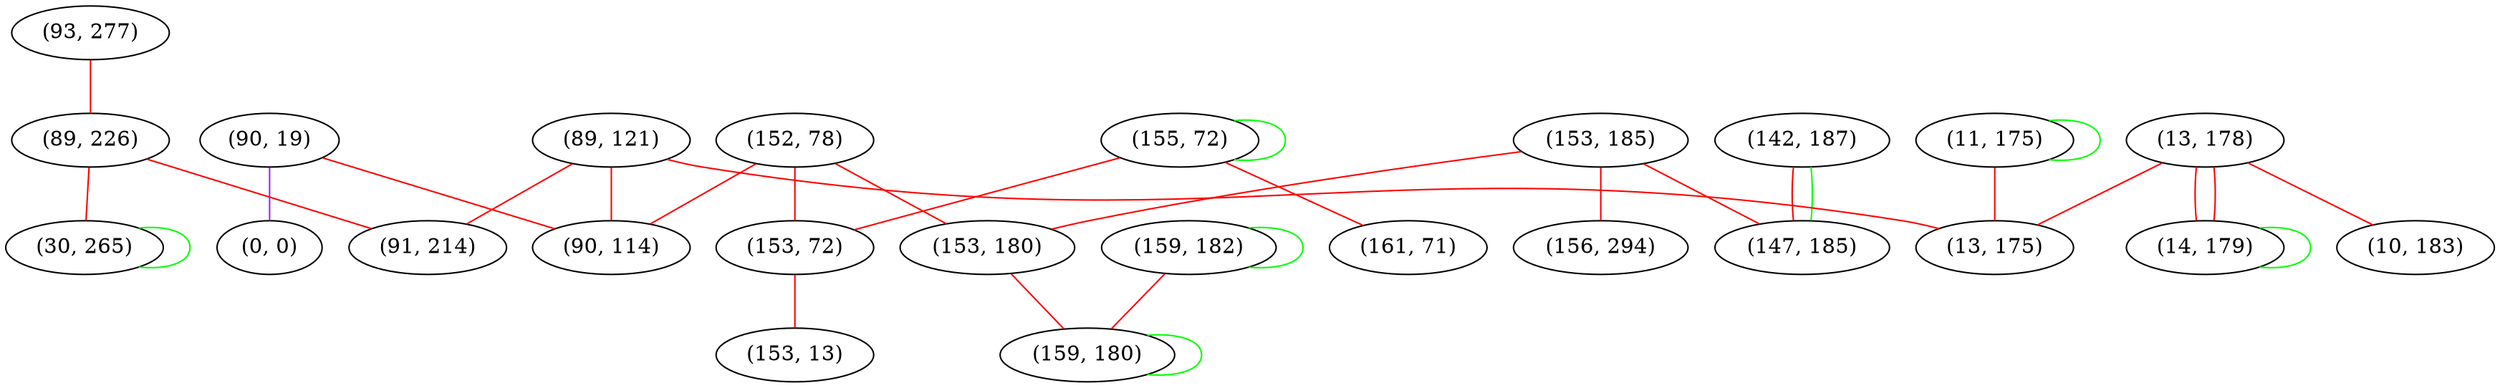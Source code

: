graph "" {
"(93, 277)";
"(153, 185)";
"(142, 187)";
"(89, 226)";
"(159, 182)";
"(13, 178)";
"(11, 175)";
"(156, 294)";
"(152, 78)";
"(14, 179)";
"(30, 265)";
"(89, 121)";
"(155, 72)";
"(90, 19)";
"(90, 114)";
"(0, 0)";
"(147, 185)";
"(153, 180)";
"(161, 71)";
"(159, 180)";
"(153, 72)";
"(91, 214)";
"(13, 175)";
"(153, 13)";
"(10, 183)";
"(93, 277)" -- "(89, 226)"  [color=red, key=0, weight=1];
"(153, 185)" -- "(147, 185)"  [color=red, key=0, weight=1];
"(153, 185)" -- "(156, 294)"  [color=red, key=0, weight=1];
"(153, 185)" -- "(153, 180)"  [color=red, key=0, weight=1];
"(142, 187)" -- "(147, 185)"  [color=red, key=0, weight=1];
"(142, 187)" -- "(147, 185)"  [color=green, key=1, weight=2];
"(89, 226)" -- "(30, 265)"  [color=red, key=0, weight=1];
"(89, 226)" -- "(91, 214)"  [color=red, key=0, weight=1];
"(159, 182)" -- "(159, 180)"  [color=red, key=0, weight=1];
"(159, 182)" -- "(159, 182)"  [color=green, key=0, weight=2];
"(13, 178)" -- "(10, 183)"  [color=red, key=0, weight=1];
"(13, 178)" -- "(14, 179)"  [color=red, key=0, weight=1];
"(13, 178)" -- "(14, 179)"  [color=red, key=1, weight=1];
"(13, 178)" -- "(13, 175)"  [color=red, key=0, weight=1];
"(11, 175)" -- "(11, 175)"  [color=green, key=0, weight=2];
"(11, 175)" -- "(13, 175)"  [color=red, key=0, weight=1];
"(152, 78)" -- "(153, 72)"  [color=red, key=0, weight=1];
"(152, 78)" -- "(153, 180)"  [color=red, key=0, weight=1];
"(152, 78)" -- "(90, 114)"  [color=red, key=0, weight=1];
"(14, 179)" -- "(14, 179)"  [color=green, key=0, weight=2];
"(30, 265)" -- "(30, 265)"  [color=green, key=0, weight=2];
"(89, 121)" -- "(13, 175)"  [color=red, key=0, weight=1];
"(89, 121)" -- "(91, 214)"  [color=red, key=0, weight=1];
"(89, 121)" -- "(90, 114)"  [color=red, key=0, weight=1];
"(155, 72)" -- "(155, 72)"  [color=green, key=0, weight=2];
"(155, 72)" -- "(153, 72)"  [color=red, key=0, weight=1];
"(155, 72)" -- "(161, 71)"  [color=red, key=0, weight=1];
"(90, 19)" -- "(0, 0)"  [color=purple, key=0, weight=4];
"(90, 19)" -- "(90, 114)"  [color=red, key=0, weight=1];
"(153, 180)" -- "(159, 180)"  [color=red, key=0, weight=1];
"(159, 180)" -- "(159, 180)"  [color=green, key=0, weight=2];
"(153, 72)" -- "(153, 13)"  [color=red, key=0, weight=1];
}
